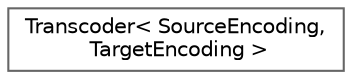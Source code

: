 digraph "Graphical Class Hierarchy"
{
 // LATEX_PDF_SIZE
  bgcolor="transparent";
  edge [fontname=Helvetica,fontsize=10,labelfontname=Helvetica,labelfontsize=10];
  node [fontname=Helvetica,fontsize=10,shape=box,height=0.2,width=0.4];
  rankdir="LR";
  Node0 [id="Node000000",label="Transcoder\< SourceEncoding,\l TargetEncoding \>",height=0.2,width=0.4,color="grey40", fillcolor="white", style="filled",URL="$struct_transcoder.html",tooltip="Encoding conversion."];
}
